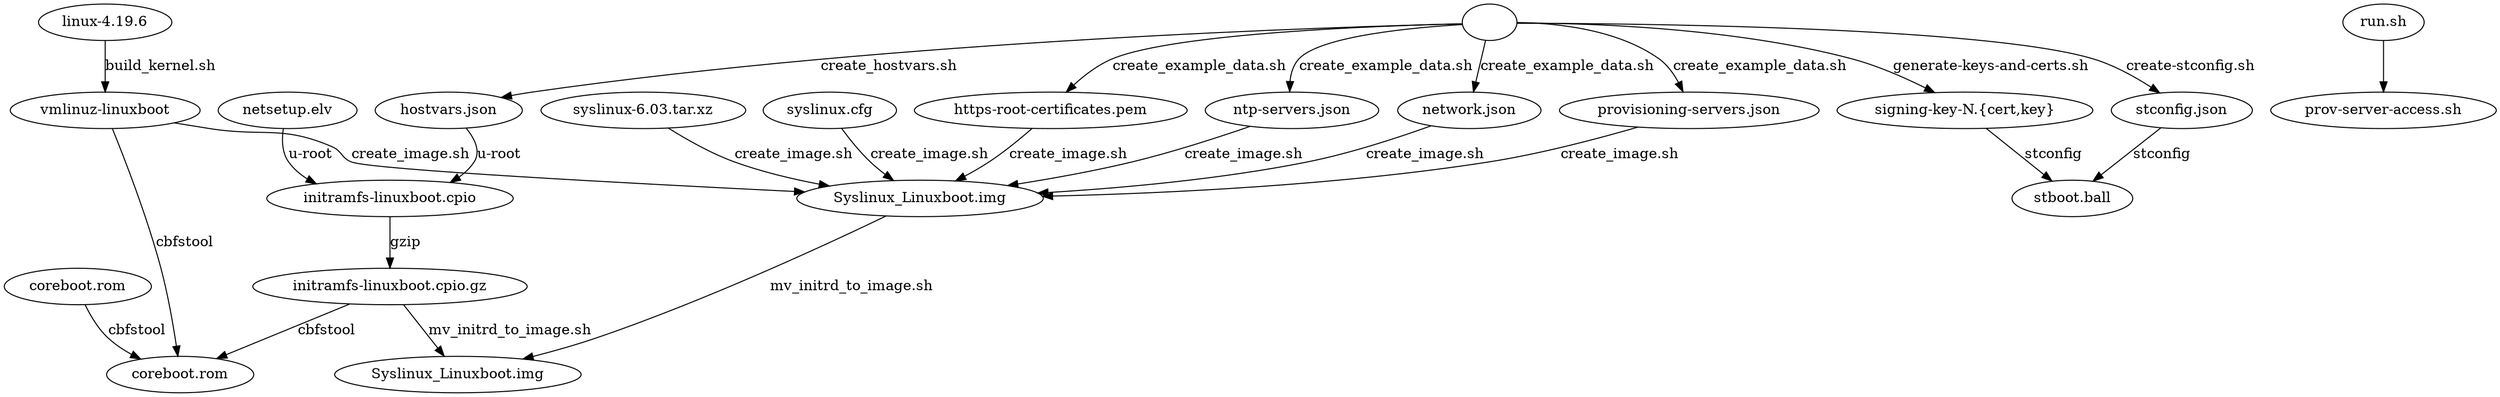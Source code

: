 digraph stmap {
	"" -> var_file
		[label="create_hostvars.sh"];
	"" -> {network_file
	       prov_servers_file
	       https_roots_file
	       ntp_server_file}
		[label="create_example_data.sh"];
	"" -> root_cert_keys
		[label="generate-keys-and-certs.sh"];
	"" -> stconfig_json
		[label="create-stconfig.sh"];

	{var_file
	 netsetup_elv} ->
		initramfs_linuxboot
			[label="u-root"];

	{coreboot_rom
	 lnxbt_kernel
	 initramfs_linuxboot_cpio_gz} ->
		coreboot_rom_with_payload
			[label="cbfstool"];

	{stconfig_json
	 root_cert_keys} ->
		stboot_ball
			[label="stconfig"];

	initramfs_linuxboot -> initramfs_linuxboot_cpio_gz
		[label="gzip"];

	lnxbt_kernel_src -> lnxbt_kernel
		[label="build_kernel.sh"];

	{syslinux_bootloader
	 syslinux_config lnxbt_kernel
	 network_file
	 prov_servers_file
	 https_roots_file
	 ntp_server_file} ->
		Syslinux_Linuxboot_img
			[label="create_image.sh"];

	{Syslinux_Linuxboot_img initramfs_linuxboot_cpio_gz} ->
		Syslinux_Linuxboot_img_with_initrd
			[label="mv_initrd_to_image.sh"];

	run_sh -> prov_server_access_sh

	/* Nodes. */
	initramfs_linuxboot
		[label="initramfs-linuxboot.cpio",
		tooltip="stboot/initramfs-linuxboot.cpio"];
	initramfs_linuxboot_cpio_gz
		[label="initramfs-linuxboot.cpio.gz",
		tooltip="stboot/initramfs-linuxboot.cpio.gz"];
	coreboot_rom
		[label="coreboot.rom",
		tooltip="deploy/coreboot-rom/coreboot/build/coreboot.rom"];
	coreboot_rom_with_payload
		[label="coreboot.rom",
		tooltip="deploy/coreboot-rom/coreboot/build/coreboot.rom"];
	Syslinux_Linuxboot_img
		[label="Syslinux_Linuxboot.img",
		tooltip="deploy/mixed-firmware/Syslinux_Linuxboot.img"];
	Syslinux_Linuxboot_img_with_initrd
		[label="Syslinux_Linuxboot.img",
		tooltip="deploy/mixed-firmware/Syslinux_Linuxboot.img"];
	stconfig_json
		[label="stconfig.json",
		tooltip="configs/debian-buster-amd64/stconfig.json"];
	stboot_ball
		[label="stboot.ball",
		tooltip="configs/debian-buster-amd64/stboot.ball"];
	root_cert_keys
		[label="signing-key-N.{cert,key}",
		tooltip="keys/signing-key-N.{cert,key}"];
	prov_server_access_sh
		[label="prov-server-access.sh",
		tooltip="stconfig/prov-server-access.sh"];
	run_sh
		[label="run.sh",
		tooltip="run.sh"];
	var_file
		[label="hostvars.json",
		tooltip="stboot/include/hostvars.json"];
	network_file
		[label="network.json",
		tooltip="stboot/data/network.json"];
	prov_servers_file
		[label="provisioning-servers.json",
		tooltip="stboot/data/provisioning-servers.json"];
	https_roots_file
		[label="https-root-certificates.pem",
		tooltip="stboot/data/https-root-certificates.pem"];
	ntp_server_file
		[label="ntp-servers.json",
		tooltip="stboot/data/ntp-servers.json"];
	netsetup_elv
		[label="netsetup.elv"];
	syslinux_bootloader
		[label="syslinux-6.03.tar.xz",
		tooltip="https://mirrors.edge.kernel.org/pub/linux/utils/boot/syslinux/syslinux-6.03.tar.xz"];
	lnxbt_kernel_src
		[label="linux-4.19.6"
		tooltip="https://cdn.kernel.org/pub/linux/kernel/v4.x/linux-4.19.6"];
	lnxbt_kernel
		[label="vmlinuz-linuxboot"
		tooltip="deploy/mixed-firmware/vmlinuz-linuxboot"];
	syslinux_config
		[label="syslinux.cfg",
		tooltip="deploy/mixed-firmware/syslinux.cfg"];
}

